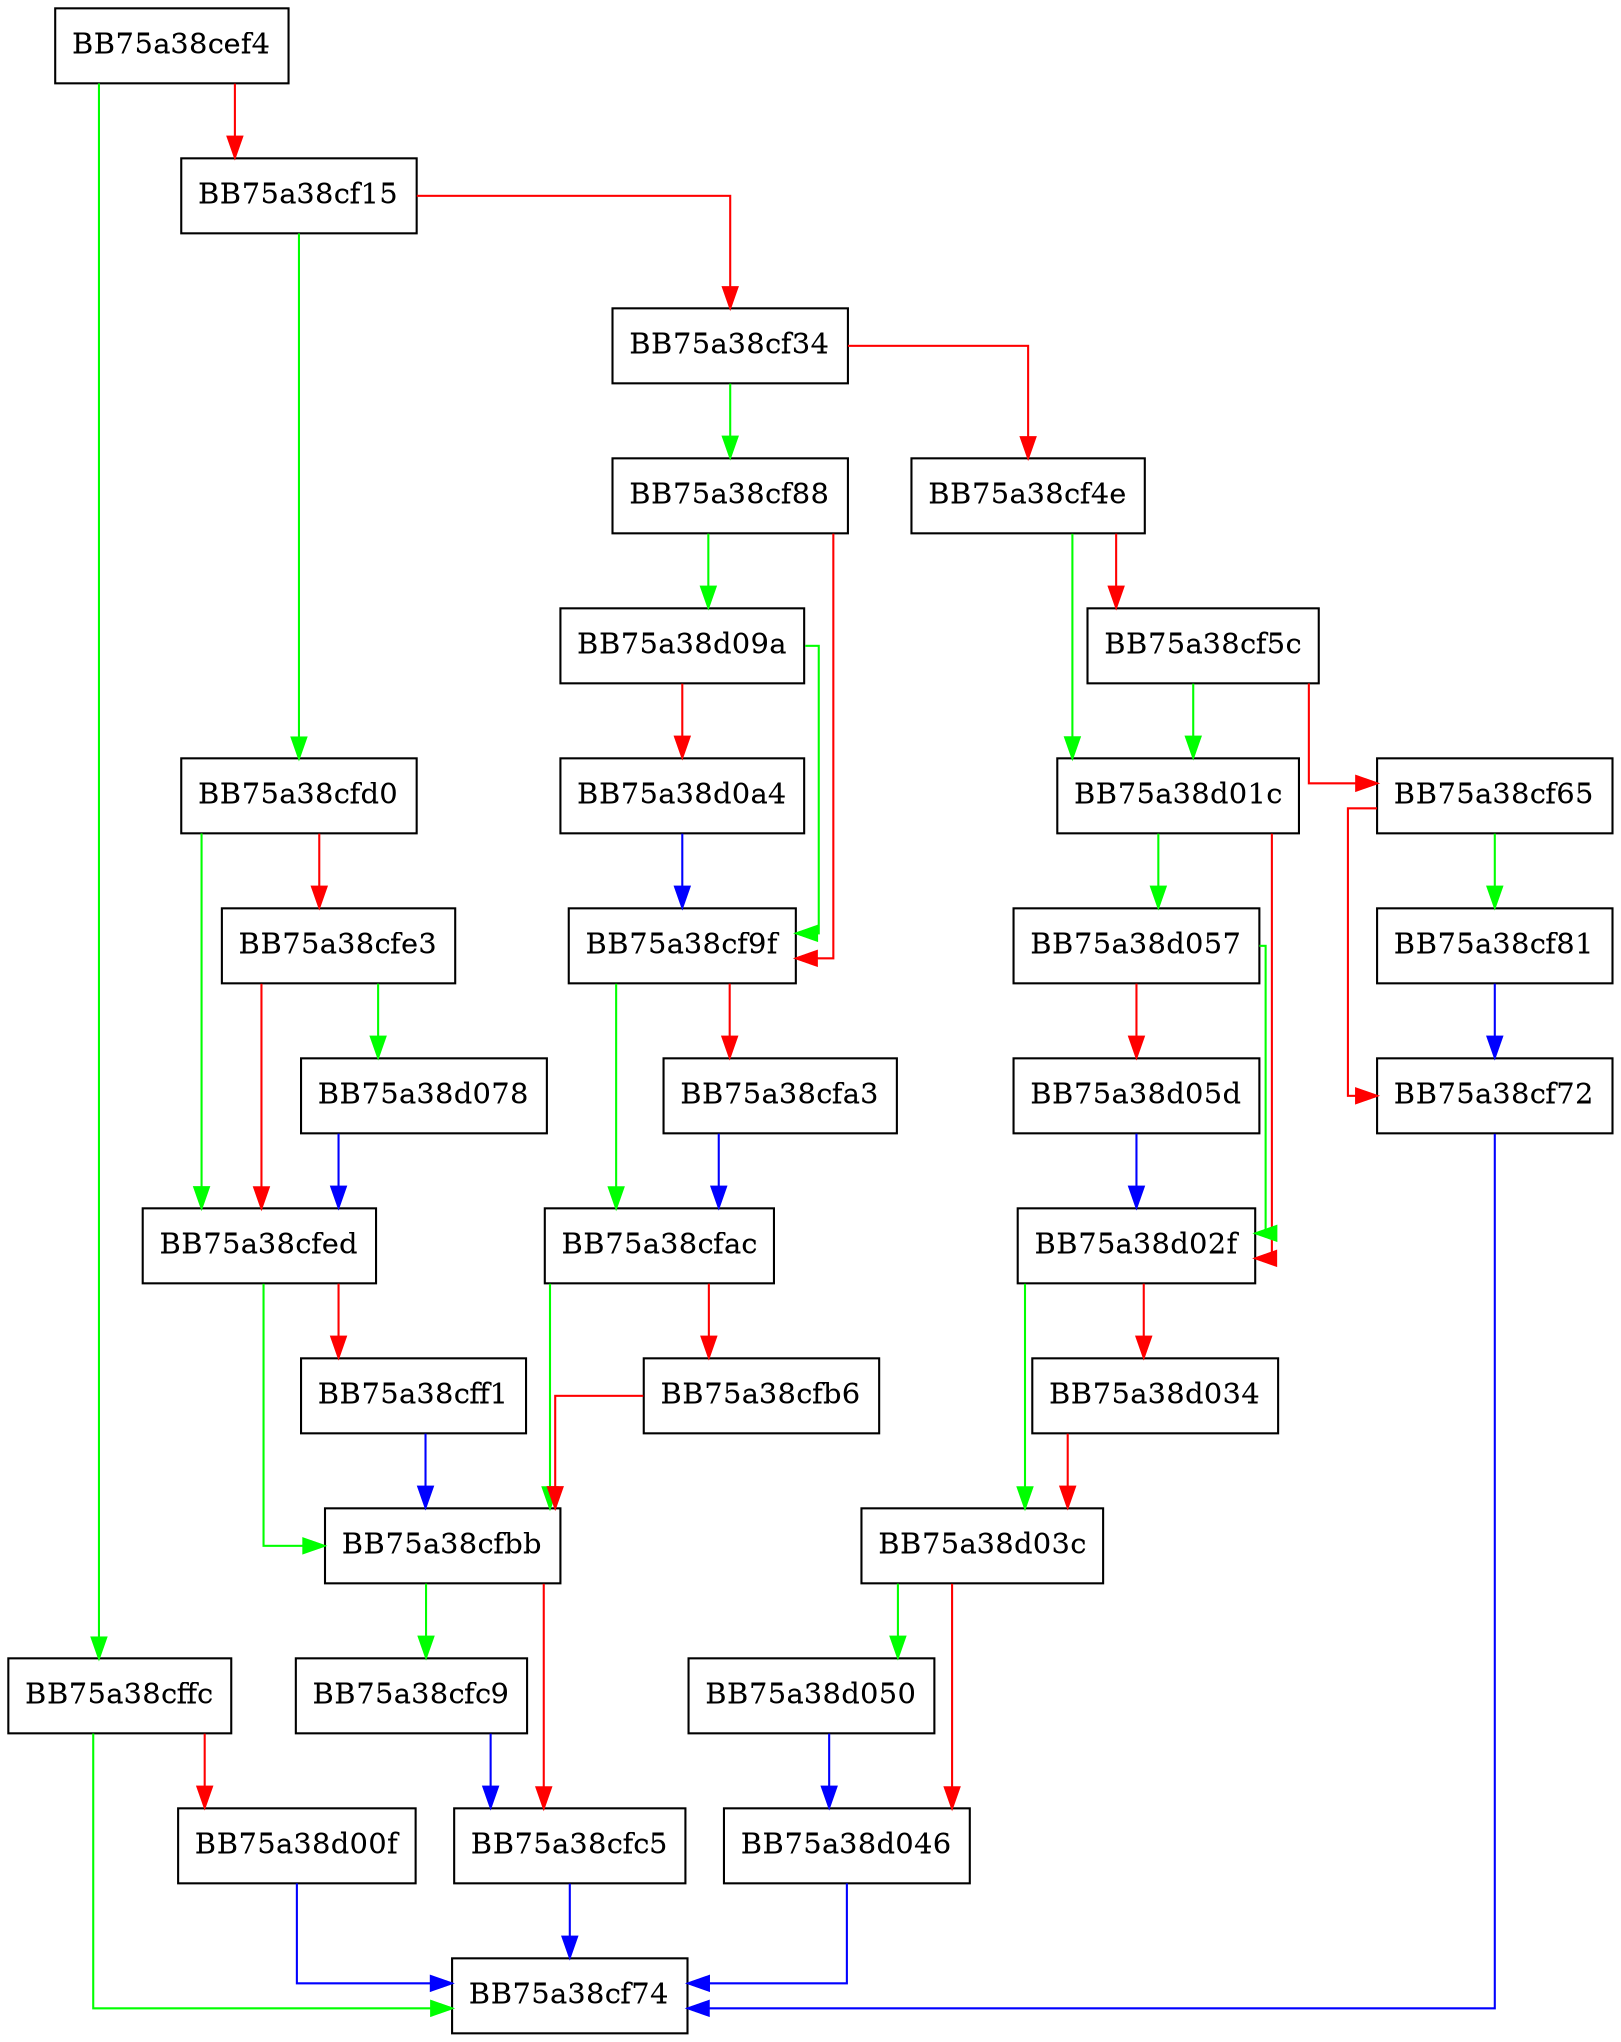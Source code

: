digraph QueryImagePath {
  node [shape="box"];
  graph [splines=ortho];
  BB75a38cef4 -> BB75a38cffc [color="green"];
  BB75a38cef4 -> BB75a38cf15 [color="red"];
  BB75a38cf15 -> BB75a38cfd0 [color="green"];
  BB75a38cf15 -> BB75a38cf34 [color="red"];
  BB75a38cf34 -> BB75a38cf88 [color="green"];
  BB75a38cf34 -> BB75a38cf4e [color="red"];
  BB75a38cf4e -> BB75a38d01c [color="green"];
  BB75a38cf4e -> BB75a38cf5c [color="red"];
  BB75a38cf5c -> BB75a38d01c [color="green"];
  BB75a38cf5c -> BB75a38cf65 [color="red"];
  BB75a38cf65 -> BB75a38cf81 [color="green"];
  BB75a38cf65 -> BB75a38cf72 [color="red"];
  BB75a38cf72 -> BB75a38cf74 [color="blue"];
  BB75a38cf81 -> BB75a38cf72 [color="blue"];
  BB75a38cf88 -> BB75a38d09a [color="green"];
  BB75a38cf88 -> BB75a38cf9f [color="red"];
  BB75a38cf9f -> BB75a38cfac [color="green"];
  BB75a38cf9f -> BB75a38cfa3 [color="red"];
  BB75a38cfa3 -> BB75a38cfac [color="blue"];
  BB75a38cfac -> BB75a38cfbb [color="green"];
  BB75a38cfac -> BB75a38cfb6 [color="red"];
  BB75a38cfb6 -> BB75a38cfbb [color="red"];
  BB75a38cfbb -> BB75a38cfc9 [color="green"];
  BB75a38cfbb -> BB75a38cfc5 [color="red"];
  BB75a38cfc5 -> BB75a38cf74 [color="blue"];
  BB75a38cfc9 -> BB75a38cfc5 [color="blue"];
  BB75a38cfd0 -> BB75a38cfed [color="green"];
  BB75a38cfd0 -> BB75a38cfe3 [color="red"];
  BB75a38cfe3 -> BB75a38d078 [color="green"];
  BB75a38cfe3 -> BB75a38cfed [color="red"];
  BB75a38cfed -> BB75a38cfbb [color="green"];
  BB75a38cfed -> BB75a38cff1 [color="red"];
  BB75a38cff1 -> BB75a38cfbb [color="blue"];
  BB75a38cffc -> BB75a38cf74 [color="green"];
  BB75a38cffc -> BB75a38d00f [color="red"];
  BB75a38d00f -> BB75a38cf74 [color="blue"];
  BB75a38d01c -> BB75a38d057 [color="green"];
  BB75a38d01c -> BB75a38d02f [color="red"];
  BB75a38d02f -> BB75a38d03c [color="green"];
  BB75a38d02f -> BB75a38d034 [color="red"];
  BB75a38d034 -> BB75a38d03c [color="red"];
  BB75a38d03c -> BB75a38d050 [color="green"];
  BB75a38d03c -> BB75a38d046 [color="red"];
  BB75a38d046 -> BB75a38cf74 [color="blue"];
  BB75a38d050 -> BB75a38d046 [color="blue"];
  BB75a38d057 -> BB75a38d02f [color="green"];
  BB75a38d057 -> BB75a38d05d [color="red"];
  BB75a38d05d -> BB75a38d02f [color="blue"];
  BB75a38d078 -> BB75a38cfed [color="blue"];
  BB75a38d09a -> BB75a38cf9f [color="green"];
  BB75a38d09a -> BB75a38d0a4 [color="red"];
  BB75a38d0a4 -> BB75a38cf9f [color="blue"];
}